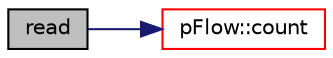 digraph "read"
{
 // LATEX_PDF_SIZE
  edge [fontname="Helvetica",fontsize="10",labelfontname="Helvetica",labelfontsize="10"];
  node [fontname="Helvetica",fontsize="10",shape=record];
  rankdir="LR";
  Node1 [label="read",height=0.2,width=0.4,color="black", fillcolor="grey75", style="filled", fontcolor="black",tooltip="Write a block of binray data."];
  Node1 -> Node2 [color="midnightblue",fontsize="10",style="solid",fontname="Helvetica"];
  Node2 [label="pFlow::count",height=0.2,width=0.4,color="red", fillcolor="white", style="filled",URL="$namespacepFlow.html#ab484dde689e0549b38dbaf95068150af",tooltip=" "];
}
